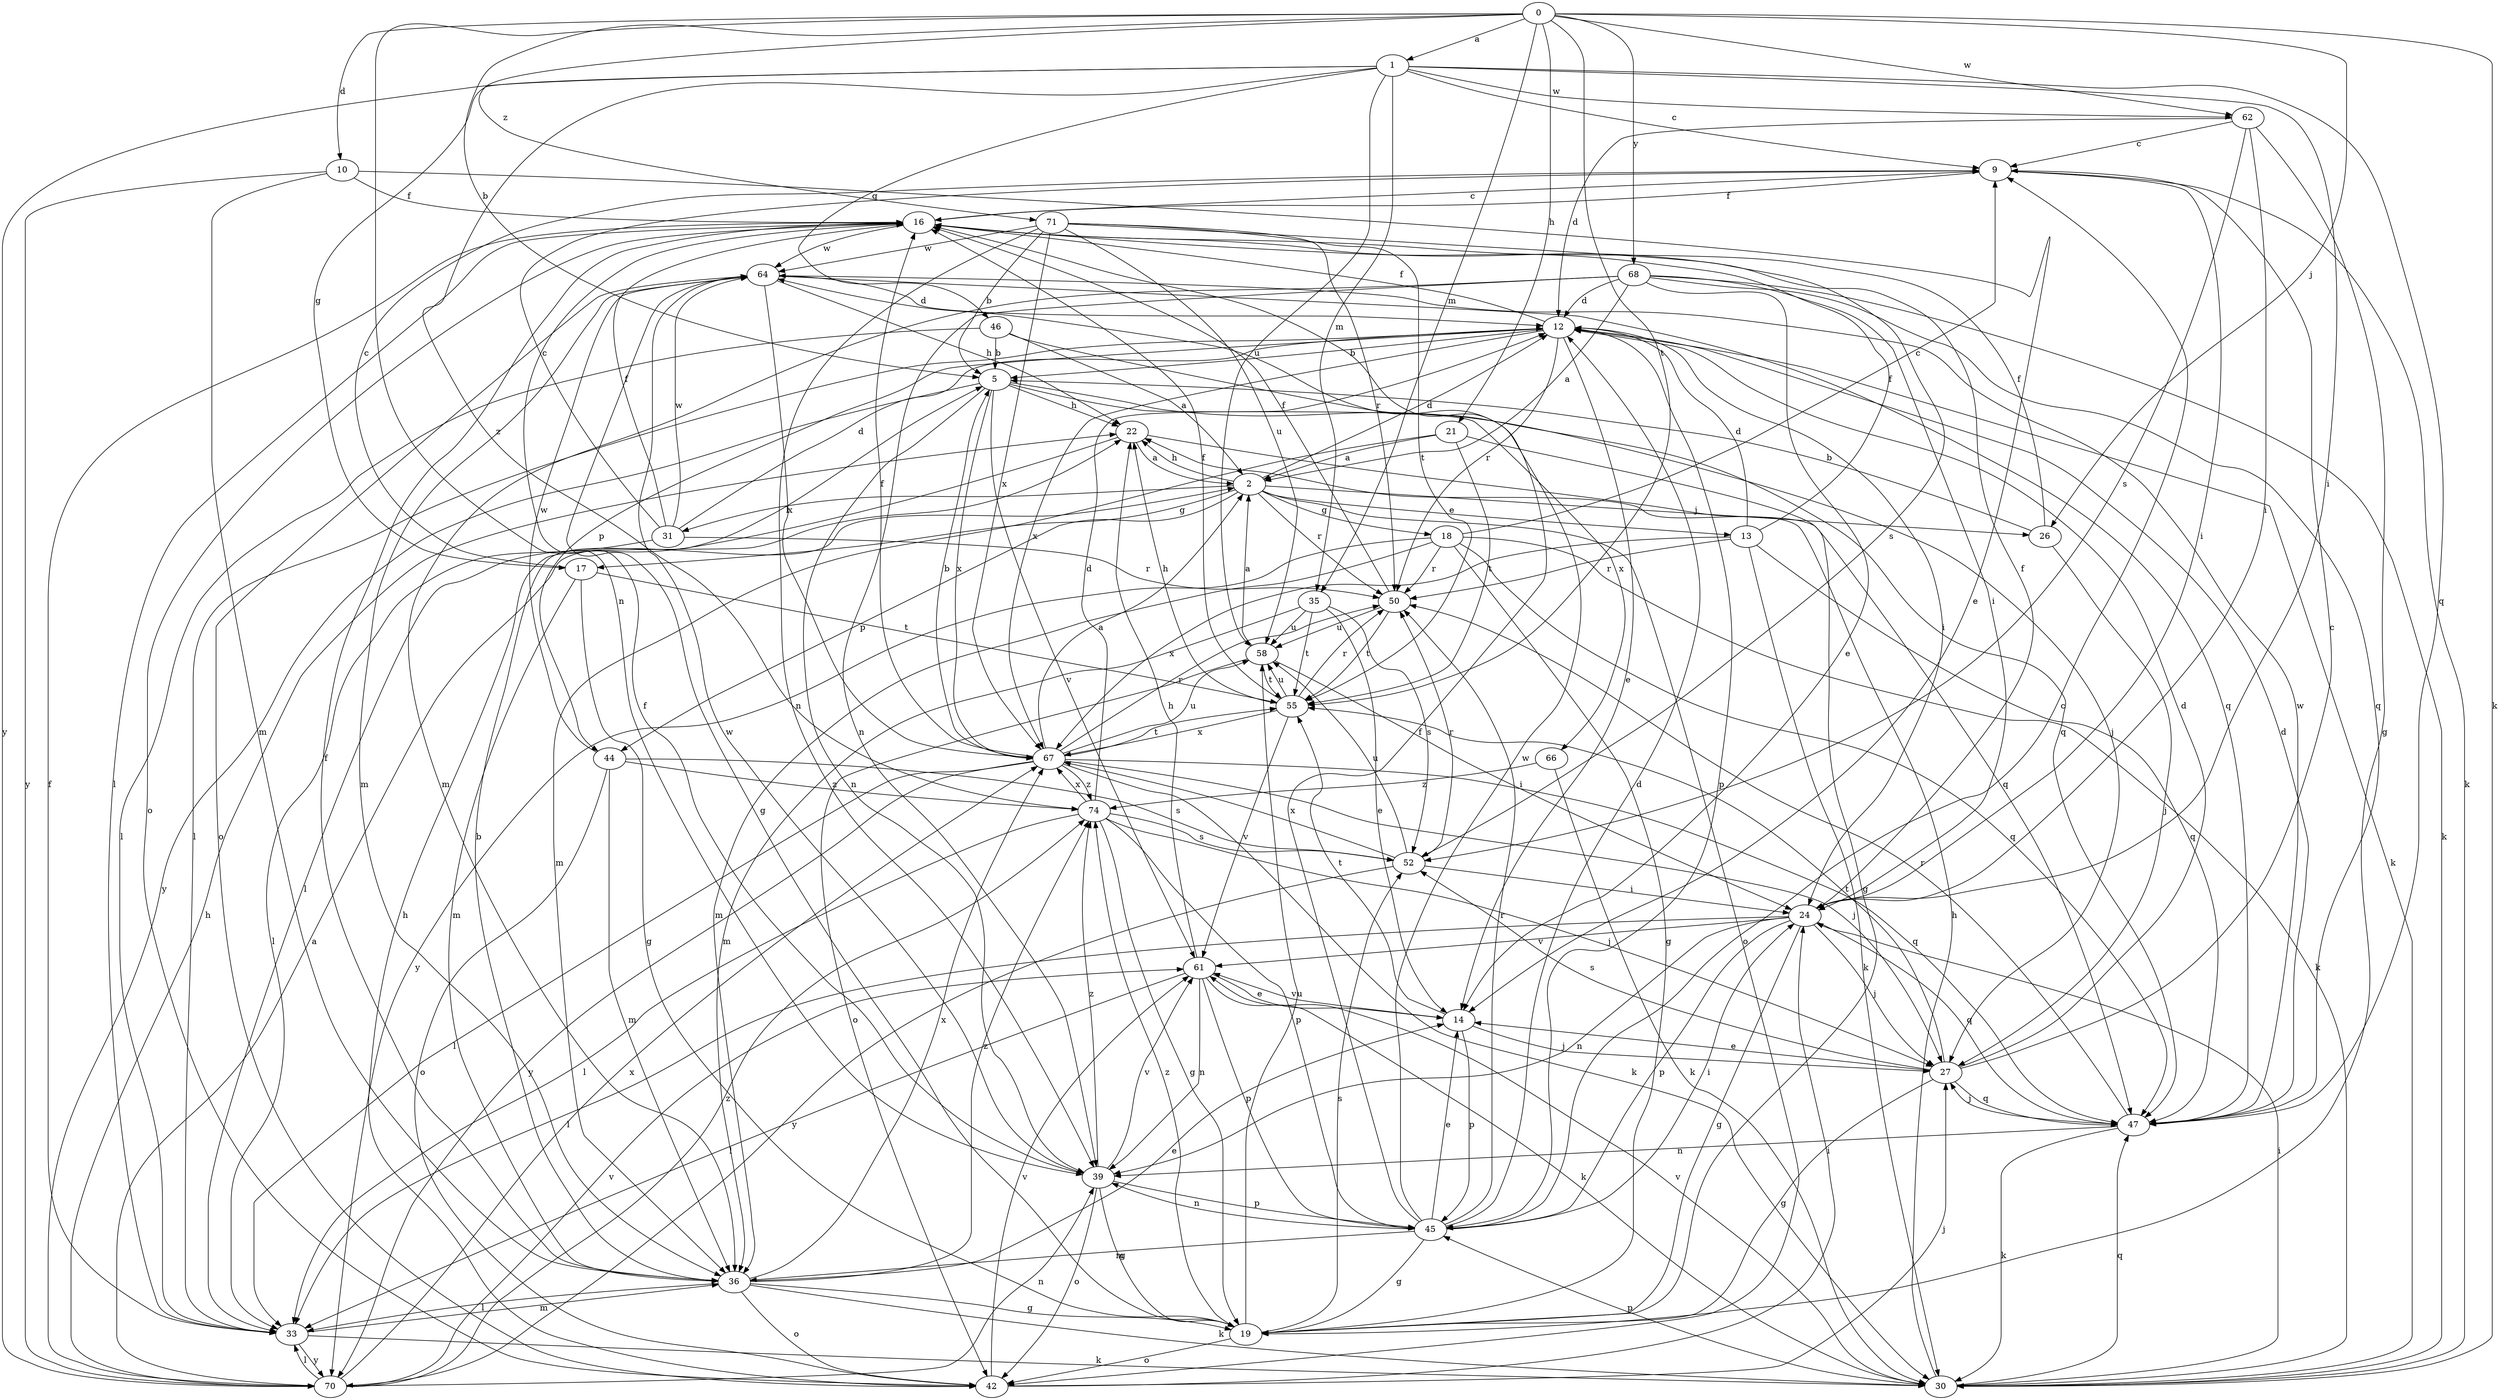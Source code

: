 strict digraph  {
0;
1;
2;
5;
9;
10;
12;
13;
14;
16;
17;
18;
19;
21;
22;
24;
26;
27;
30;
31;
33;
35;
36;
39;
42;
44;
45;
46;
47;
50;
52;
55;
58;
61;
62;
64;
66;
67;
68;
70;
71;
74;
0 -> 1  [label=a];
0 -> 5  [label=b];
0 -> 10  [label=d];
0 -> 21  [label=h];
0 -> 26  [label=j];
0 -> 30  [label=k];
0 -> 35  [label=m];
0 -> 39  [label=n];
0 -> 55  [label=t];
0 -> 62  [label=w];
0 -> 68  [label=y];
0 -> 71  [label=z];
1 -> 9  [label=c];
1 -> 17  [label=g];
1 -> 24  [label=i];
1 -> 35  [label=m];
1 -> 46  [label=q];
1 -> 47  [label=q];
1 -> 58  [label=u];
1 -> 62  [label=w];
1 -> 70  [label=y];
1 -> 74  [label=z];
2 -> 12  [label=d];
2 -> 13  [label=e];
2 -> 17  [label=g];
2 -> 18  [label=g];
2 -> 22  [label=h];
2 -> 26  [label=j];
2 -> 31  [label=l];
2 -> 42  [label=o];
2 -> 44  [label=p];
2 -> 50  [label=r];
5 -> 22  [label=h];
5 -> 27  [label=j];
5 -> 39  [label=n];
5 -> 61  [label=v];
5 -> 66  [label=x];
5 -> 67  [label=x];
5 -> 70  [label=y];
9 -> 16  [label=f];
9 -> 24  [label=i];
9 -> 30  [label=k];
10 -> 14  [label=e];
10 -> 16  [label=f];
10 -> 36  [label=m];
10 -> 70  [label=y];
12 -> 5  [label=b];
12 -> 14  [label=e];
12 -> 16  [label=f];
12 -> 24  [label=i];
12 -> 30  [label=k];
12 -> 33  [label=l];
12 -> 44  [label=p];
12 -> 45  [label=p];
12 -> 50  [label=r];
12 -> 67  [label=x];
13 -> 12  [label=d];
13 -> 16  [label=f];
13 -> 30  [label=k];
13 -> 47  [label=q];
13 -> 50  [label=r];
13 -> 67  [label=x];
14 -> 27  [label=j];
14 -> 45  [label=p];
14 -> 55  [label=t];
14 -> 61  [label=v];
16 -> 9  [label=c];
16 -> 33  [label=l];
16 -> 42  [label=o];
16 -> 64  [label=w];
17 -> 9  [label=c];
17 -> 19  [label=g];
17 -> 36  [label=m];
17 -> 55  [label=t];
18 -> 9  [label=c];
18 -> 19  [label=g];
18 -> 30  [label=k];
18 -> 36  [label=m];
18 -> 47  [label=q];
18 -> 50  [label=r];
18 -> 70  [label=y];
19 -> 42  [label=o];
19 -> 52  [label=s];
19 -> 58  [label=u];
19 -> 74  [label=z];
21 -> 2  [label=a];
21 -> 19  [label=g];
21 -> 36  [label=m];
21 -> 55  [label=t];
22 -> 2  [label=a];
22 -> 33  [label=l];
22 -> 47  [label=q];
24 -> 16  [label=f];
24 -> 19  [label=g];
24 -> 27  [label=j];
24 -> 33  [label=l];
24 -> 39  [label=n];
24 -> 45  [label=p];
24 -> 47  [label=q];
24 -> 61  [label=v];
26 -> 5  [label=b];
26 -> 16  [label=f];
26 -> 27  [label=j];
27 -> 9  [label=c];
27 -> 12  [label=d];
27 -> 14  [label=e];
27 -> 19  [label=g];
27 -> 47  [label=q];
27 -> 52  [label=s];
27 -> 55  [label=t];
30 -> 22  [label=h];
30 -> 24  [label=i];
30 -> 45  [label=p];
30 -> 47  [label=q];
30 -> 61  [label=v];
31 -> 9  [label=c];
31 -> 12  [label=d];
31 -> 16  [label=f];
31 -> 33  [label=l];
31 -> 50  [label=r];
31 -> 64  [label=w];
33 -> 16  [label=f];
33 -> 30  [label=k];
33 -> 36  [label=m];
33 -> 70  [label=y];
35 -> 14  [label=e];
35 -> 36  [label=m];
35 -> 52  [label=s];
35 -> 55  [label=t];
35 -> 58  [label=u];
36 -> 5  [label=b];
36 -> 14  [label=e];
36 -> 16  [label=f];
36 -> 19  [label=g];
36 -> 30  [label=k];
36 -> 33  [label=l];
36 -> 42  [label=o];
36 -> 67  [label=x];
36 -> 74  [label=z];
39 -> 16  [label=f];
39 -> 19  [label=g];
39 -> 42  [label=o];
39 -> 45  [label=p];
39 -> 61  [label=v];
39 -> 64  [label=w];
39 -> 74  [label=z];
42 -> 22  [label=h];
42 -> 24  [label=i];
42 -> 27  [label=j];
42 -> 61  [label=v];
44 -> 36  [label=m];
44 -> 42  [label=o];
44 -> 52  [label=s];
44 -> 64  [label=w];
44 -> 74  [label=z];
45 -> 9  [label=c];
45 -> 12  [label=d];
45 -> 14  [label=e];
45 -> 16  [label=f];
45 -> 19  [label=g];
45 -> 24  [label=i];
45 -> 36  [label=m];
45 -> 39  [label=n];
45 -> 50  [label=r];
45 -> 64  [label=w];
46 -> 2  [label=a];
46 -> 5  [label=b];
46 -> 33  [label=l];
46 -> 47  [label=q];
47 -> 12  [label=d];
47 -> 27  [label=j];
47 -> 30  [label=k];
47 -> 39  [label=n];
47 -> 50  [label=r];
47 -> 64  [label=w];
50 -> 16  [label=f];
50 -> 55  [label=t];
50 -> 58  [label=u];
52 -> 24  [label=i];
52 -> 50  [label=r];
52 -> 58  [label=u];
52 -> 67  [label=x];
52 -> 70  [label=y];
55 -> 16  [label=f];
55 -> 22  [label=h];
55 -> 50  [label=r];
55 -> 58  [label=u];
55 -> 61  [label=v];
55 -> 67  [label=x];
58 -> 2  [label=a];
58 -> 24  [label=i];
58 -> 42  [label=o];
58 -> 55  [label=t];
61 -> 14  [label=e];
61 -> 22  [label=h];
61 -> 30  [label=k];
61 -> 33  [label=l];
61 -> 39  [label=n];
61 -> 45  [label=p];
62 -> 9  [label=c];
62 -> 12  [label=d];
62 -> 19  [label=g];
62 -> 24  [label=i];
62 -> 52  [label=s];
64 -> 12  [label=d];
64 -> 19  [label=g];
64 -> 22  [label=h];
64 -> 36  [label=m];
64 -> 42  [label=o];
64 -> 47  [label=q];
64 -> 67  [label=x];
66 -> 30  [label=k];
66 -> 74  [label=z];
67 -> 2  [label=a];
67 -> 5  [label=b];
67 -> 16  [label=f];
67 -> 27  [label=j];
67 -> 30  [label=k];
67 -> 33  [label=l];
67 -> 47  [label=q];
67 -> 50  [label=r];
67 -> 55  [label=t];
67 -> 58  [label=u];
67 -> 70  [label=y];
67 -> 74  [label=z];
68 -> 2  [label=a];
68 -> 12  [label=d];
68 -> 14  [label=e];
68 -> 24  [label=i];
68 -> 30  [label=k];
68 -> 36  [label=m];
68 -> 39  [label=n];
68 -> 47  [label=q];
70 -> 2  [label=a];
70 -> 22  [label=h];
70 -> 33  [label=l];
70 -> 39  [label=n];
70 -> 61  [label=v];
70 -> 67  [label=x];
70 -> 74  [label=z];
71 -> 5  [label=b];
71 -> 39  [label=n];
71 -> 50  [label=r];
71 -> 52  [label=s];
71 -> 55  [label=t];
71 -> 58  [label=u];
71 -> 64  [label=w];
71 -> 67  [label=x];
74 -> 12  [label=d];
74 -> 19  [label=g];
74 -> 27  [label=j];
74 -> 33  [label=l];
74 -> 45  [label=p];
74 -> 52  [label=s];
74 -> 67  [label=x];
}

